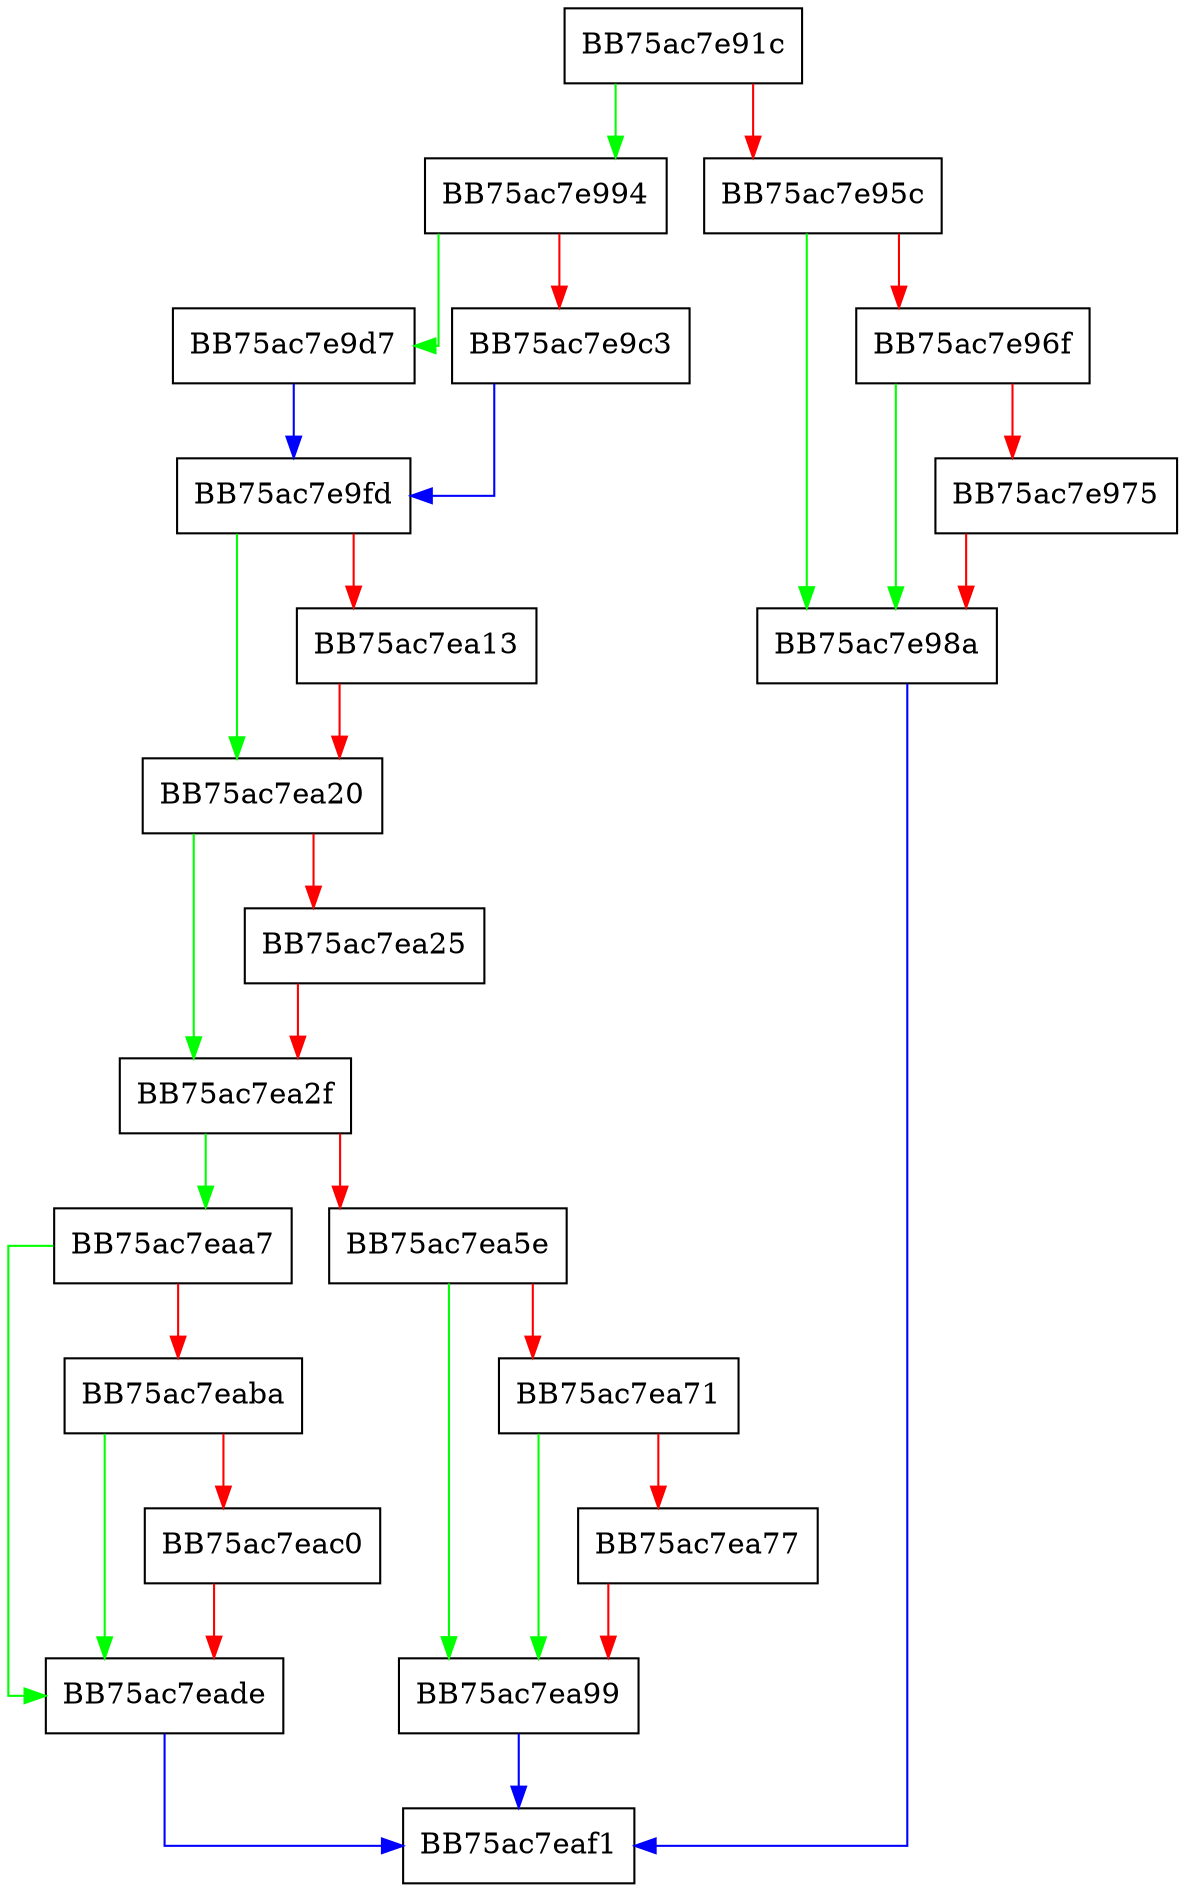 digraph AddShutdownLuaScriptInvocation {
  node [shape="box"];
  graph [splines=ortho];
  BB75ac7e91c -> BB75ac7e994 [color="green"];
  BB75ac7e91c -> BB75ac7e95c [color="red"];
  BB75ac7e95c -> BB75ac7e98a [color="green"];
  BB75ac7e95c -> BB75ac7e96f [color="red"];
  BB75ac7e96f -> BB75ac7e98a [color="green"];
  BB75ac7e96f -> BB75ac7e975 [color="red"];
  BB75ac7e975 -> BB75ac7e98a [color="red"];
  BB75ac7e98a -> BB75ac7eaf1 [color="blue"];
  BB75ac7e994 -> BB75ac7e9d7 [color="green"];
  BB75ac7e994 -> BB75ac7e9c3 [color="red"];
  BB75ac7e9c3 -> BB75ac7e9fd [color="blue"];
  BB75ac7e9d7 -> BB75ac7e9fd [color="blue"];
  BB75ac7e9fd -> BB75ac7ea20 [color="green"];
  BB75ac7e9fd -> BB75ac7ea13 [color="red"];
  BB75ac7ea13 -> BB75ac7ea20 [color="red"];
  BB75ac7ea20 -> BB75ac7ea2f [color="green"];
  BB75ac7ea20 -> BB75ac7ea25 [color="red"];
  BB75ac7ea25 -> BB75ac7ea2f [color="red"];
  BB75ac7ea2f -> BB75ac7eaa7 [color="green"];
  BB75ac7ea2f -> BB75ac7ea5e [color="red"];
  BB75ac7ea5e -> BB75ac7ea99 [color="green"];
  BB75ac7ea5e -> BB75ac7ea71 [color="red"];
  BB75ac7ea71 -> BB75ac7ea99 [color="green"];
  BB75ac7ea71 -> BB75ac7ea77 [color="red"];
  BB75ac7ea77 -> BB75ac7ea99 [color="red"];
  BB75ac7ea99 -> BB75ac7eaf1 [color="blue"];
  BB75ac7eaa7 -> BB75ac7eade [color="green"];
  BB75ac7eaa7 -> BB75ac7eaba [color="red"];
  BB75ac7eaba -> BB75ac7eade [color="green"];
  BB75ac7eaba -> BB75ac7eac0 [color="red"];
  BB75ac7eac0 -> BB75ac7eade [color="red"];
  BB75ac7eade -> BB75ac7eaf1 [color="blue"];
}